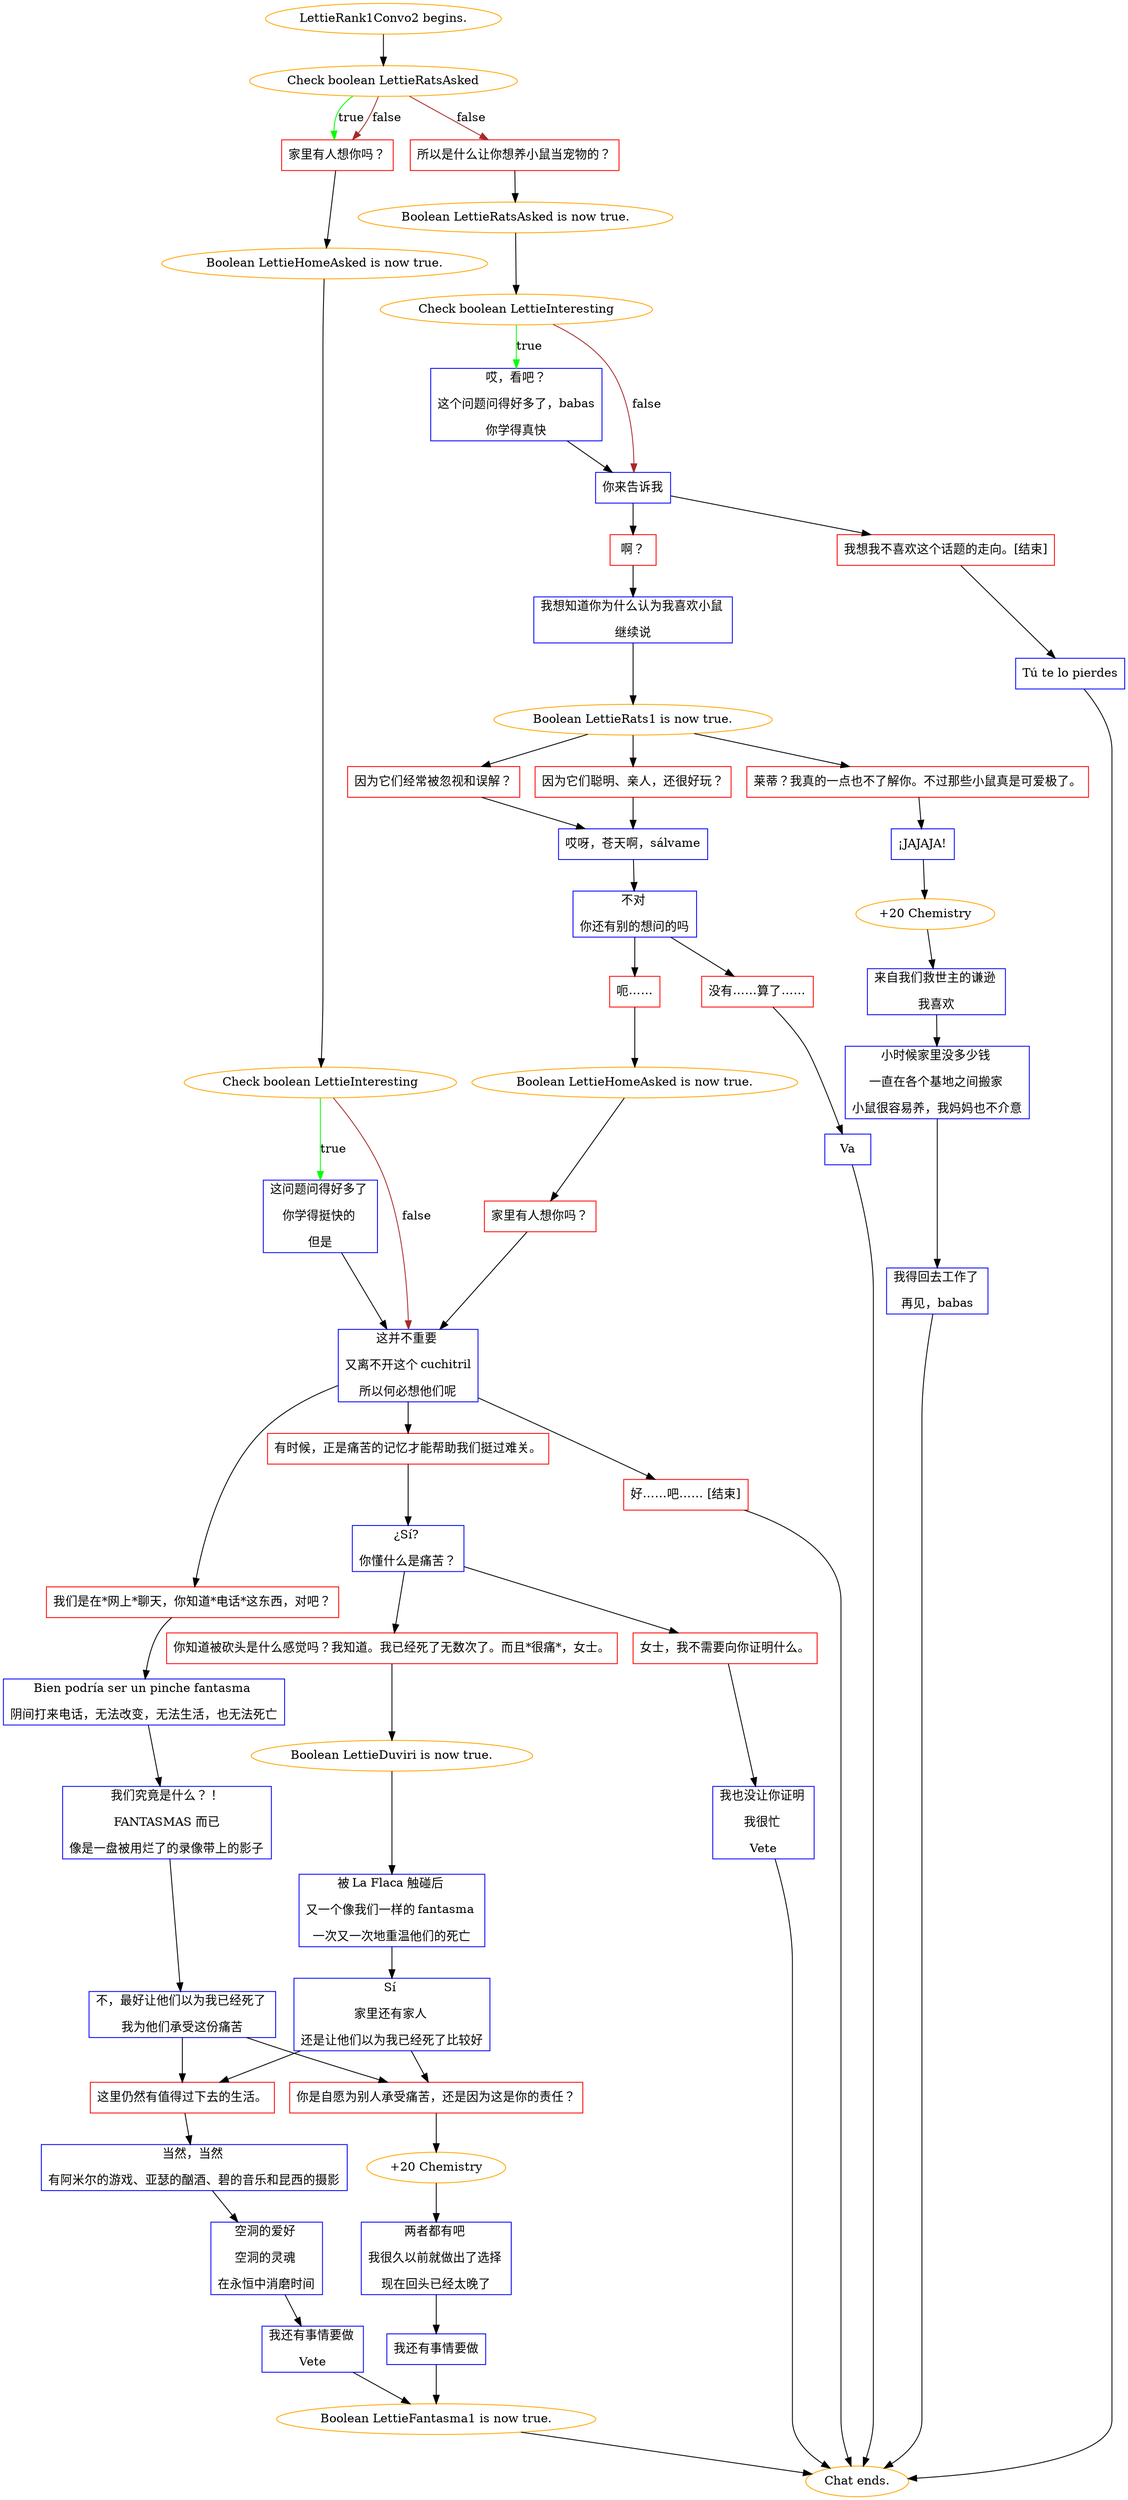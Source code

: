 digraph {
	"LettieRank1Convo2 begins." [color=orange];
		"LettieRank1Convo2 begins." -> j89496700;
	j89496700 [label="Check boolean LettieRatsAsked",color=orange];
		j89496700 -> j1410189226 [label=true,color=green];
		j89496700 -> j2583614879 [label=false,color=brown];
		j89496700 -> j1410189226 [label=false,color=brown];
	j1410189226 [label="家里有人想你吗？",shape=box,color=red];
		j1410189226 -> j3611088737;
	j2583614879 [label="所以是什么让你想养小鼠当宠物的？",shape=box,color=red];
		j2583614879 -> j1419769657;
	j3611088737 [label="Boolean LettieHomeAsked is now true.",color=orange];
		j3611088737 -> j4029412242;
	j1419769657 [label="Boolean LettieRatsAsked is now true.",color=orange];
		j1419769657 -> j27878299;
	j4029412242 [label="Check boolean LettieInteresting",color=orange];
		j4029412242 -> j3775967261 [label=true,color=green];
		j4029412242 -> j3982864951 [label=false,color=brown];
	j27878299 [label="Check boolean LettieInteresting",color=orange];
		j27878299 -> j1620152763 [label=true,color=green];
		j27878299 -> j3190155218 [label=false,color=brown];
	j3775967261 [label="这问题问得好多了 
你学得挺快的 
但是",shape=box,color=blue];
		j3775967261 -> j3982864951;
	j3982864951 [label="这并不重要 
又离不开这个 cuchitril
所以何必想他们呢",shape=box,color=blue];
		j3982864951 -> j2771397615;
		j3982864951 -> j2956579812;
		j3982864951 -> j2732403302;
	j1620152763 [label="哎，看吧？
这个问题问得好多了，babas
你学得真快",shape=box,color=blue];
		j1620152763 -> j3190155218;
	j3190155218 [label="你来告诉我",shape=box,color=blue];
		j3190155218 -> j2679272617;
		j3190155218 -> j3849422022;
	j2771397615 [label="我们是在*网上*聊天，你知道*电话*这东西，对吧？",shape=box,color=red];
		j2771397615 -> j3692380084;
	j2956579812 [label="有时候，正是痛苦的记忆才能帮助我们挺过难关。",shape=box,color=red];
		j2956579812 -> j1729583624;
	j2732403302 [label="好……吧…… [结束]",shape=box,color=red];
		j2732403302 -> "Chat ends.";
	j2679272617 [label="啊？",shape=box,color=red];
		j2679272617 -> j2690425089;
	j3849422022 [label="我想我不喜欢这个话题的走向。[结束]",shape=box,color=red];
		j3849422022 -> j2365690676;
	j3692380084 [label="Bien podría ser un pinche fantasma 
阴间打来电话，无法改变，无法生活，也无法死亡",shape=box,color=blue];
		j3692380084 -> j1519754984;
	j1729583624 [label="¿Sí? 
你懂什么是痛苦？",shape=box,color=blue];
		j1729583624 -> j3291587821;
		j1729583624 -> j2280234100;
	"Chat ends." [color=orange];
	j2690425089 [label="我想知道你为什么认为我喜欢小鼠 
继续说",shape=box,color=blue];
		j2690425089 -> j3507503232;
	j2365690676 [label="Tú te lo pierdes",shape=box,color=blue];
		j2365690676 -> "Chat ends.";
	j1519754984 [label="我们究竟是什么？！ 
FANTASMAS 而已
像是一盘被用烂了的录像带上的影子",shape=box,color=blue];
		j1519754984 -> j3932539785;
	j3291587821 [label="你知道被砍头是什么感觉吗？我知道。我已经死了无数次了。而且*很痛*，女士。",shape=box,color=red];
		j3291587821 -> j2754769174;
	j2280234100 [label="女士，我不需要向你证明什么。",shape=box,color=red];
		j2280234100 -> j1958136709;
	j3507503232 [label="Boolean LettieRats1 is now true.",color=orange];
		j3507503232 -> j965962640;
		j3507503232 -> j398170155;
		j3507503232 -> j3998799815;
	j3932539785 [label="不，最好让他们以为我已经死了 
我为他们承受这份痛苦",shape=box,color=blue];
		j3932539785 -> j1804914557;
		j3932539785 -> j1160269551;
	j2754769174 [label="Boolean LettieDuviri is now true.",color=orange];
		j2754769174 -> j2662719330;
	j1958136709 [label="我也没让你证明 
我很忙 
Vete",shape=box,color=blue];
		j1958136709 -> "Chat ends.";
	j965962640 [label="因为它们聪明、亲人，还很好玩？",shape=box,color=red];
		j965962640 -> j900205998;
	j398170155 [label="因为它们经常被忽视和误解？",shape=box,color=red];
		j398170155 -> j900205998;
	j3998799815 [label="莱蒂？我真的一点也不了解你。不过那些小鼠真是可爱极了。",shape=box,color=red];
		j3998799815 -> j1434320854;
	j1804914557 [label="这里仍然有值得过下去的生活。",shape=box,color=red];
		j1804914557 -> j2392755231;
	j1160269551 [label="你是自愿为别人承受痛苦，还是因为这是你的责任？",shape=box,color=red];
		j1160269551 -> j488710065;
	j2662719330 [label="被 La Flaca 触碰后 
又一个像我们一样的 fantasma 
一次又一次地重温他们的死亡",shape=box,color=blue];
		j2662719330 -> j1218209431;
	j900205998 [label="哎呀，苍天啊，sálvame",shape=box,color=blue];
		j900205998 -> j4039419005;
	j1434320854 [label="¡JAJAJA!",shape=box,color=blue];
		j1434320854 -> j968940186;
	j2392755231 [label="当然，当然 
有阿米尔的游戏、亚瑟的酗酒、碧的音乐和昆西的摄影",shape=box,color=blue];
		j2392755231 -> j3550886060;
	j488710065 [label="+20 Chemistry",color=orange];
		j488710065 -> j2227052846;
	j1218209431 [label="Sí 
家里还有家人 
还是让他们以为我已经死了比较好",shape=box,color=blue];
		j1218209431 -> j1160269551;
		j1218209431 -> j1804914557;
	j4039419005 [label="不对 
你还有别的想问的吗",shape=box,color=blue];
		j4039419005 -> j2708631073;
		j4039419005 -> j3251794153;
	j968940186 [label="+20 Chemistry",color=orange];
		j968940186 -> j394231121;
	j3550886060 [label="空洞的爱好 
空洞的灵魂 
在永恒中消磨时间",shape=box,color=blue];
		j3550886060 -> j210840370;
	j2227052846 [label="两者都有吧 
我很久以前就做出了选择 
现在回头已经太晚了",shape=box,color=blue];
		j2227052846 -> j3197902534;
	j2708631073 [label="呃……",shape=box,color=red];
		j2708631073 -> j2940563864;
	j3251794153 [label="没有……算了……",shape=box,color=red];
		j3251794153 -> j2547240352;
	j394231121 [label="来自我们救世主的谦逊 
我喜欢",shape=box,color=blue];
		j394231121 -> j1538158571;
	j210840370 [label="我还有事情要做 
Vete",shape=box,color=blue];
		j210840370 -> j1253712857;
	j3197902534 [label="我还有事情要做",shape=box,color=blue];
		j3197902534 -> j1253712857;
	j2940563864 [label="Boolean LettieHomeAsked is now true.",color=orange];
		j2940563864 -> j1214346959;
	j2547240352 [label="Va",shape=box,color=blue];
		j2547240352 -> "Chat ends.";
	j1538158571 [label="小时候家里没多少钱 
一直在各个基地之间搬家 
小鼠很容易养，我妈妈也不介意",shape=box,color=blue];
		j1538158571 -> j3053647468;
	j1253712857 [label="Boolean LettieFantasma1 is now true.",color=orange];
		j1253712857 -> "Chat ends.";
	j1214346959 [label="家里有人想你吗？",shape=box,color=red];
		j1214346959 -> j3982864951;
	j3053647468 [label="我得回去工作了 
再见，babas",shape=box,color=blue];
		j3053647468 -> "Chat ends.";
}